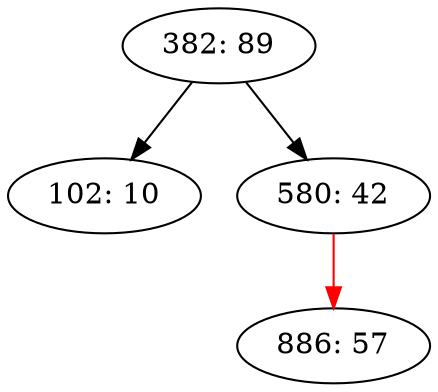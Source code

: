 digraph LLRB {
"382: 89";
"382: 89" -> "102: 10";
"102: 10";
"382: 89" -> "580: 42";
"580: 42";
"580: 42" -> "886: 57"[color = red ];
"886: 57";
}

